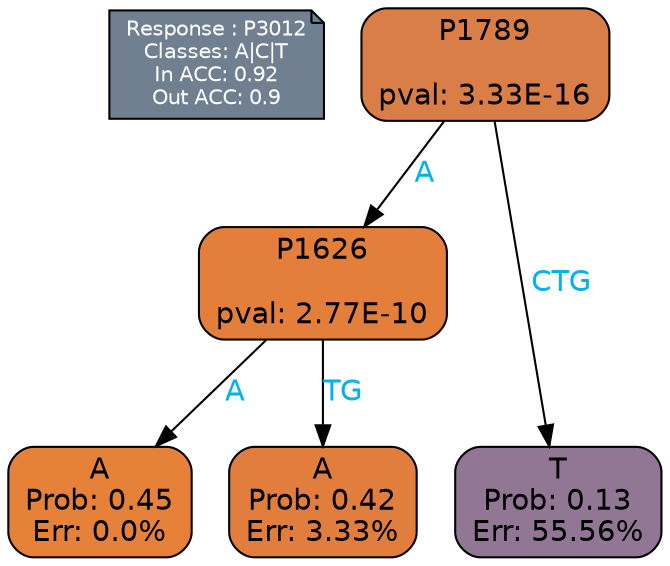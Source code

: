 digraph Tree {
node [shape=box, style="filled, rounded", color="black", fontname=helvetica] ;
graph [ranksep=equally, splines=polylines, bgcolor=transparent, dpi=600] ;
edge [fontname=helvetica] ;
LEGEND [label="Response : P3012
Classes: A|C|T
In ACC: 0.92
Out ACC: 0.9
",shape=note,align=left,style=filled,fillcolor="slategray",fontcolor="white",fontsize=10];1 [label="P1789

pval: 3.33E-16", fillcolor="#d97e47"] ;
2 [label="P1626

pval: 2.77E-10", fillcolor="#e37f3b"] ;
3 [label="A
Prob: 0.45
Err: 0.0%", fillcolor="#e58139"] ;
4 [label="A
Prob: 0.42
Err: 3.33%", fillcolor="#e17e3e"] ;
5 [label="T
Prob: 0.13
Err: 55.56%", fillcolor="#927795"] ;
1 -> 2 [label="A",fontcolor=deepskyblue2] ;
1 -> 5 [label="CTG",fontcolor=deepskyblue2] ;
2 -> 3 [label="A",fontcolor=deepskyblue2] ;
2 -> 4 [label="TG",fontcolor=deepskyblue2] ;
{rank = same; 3;4;5;}{rank = same; LEGEND;1;}}
